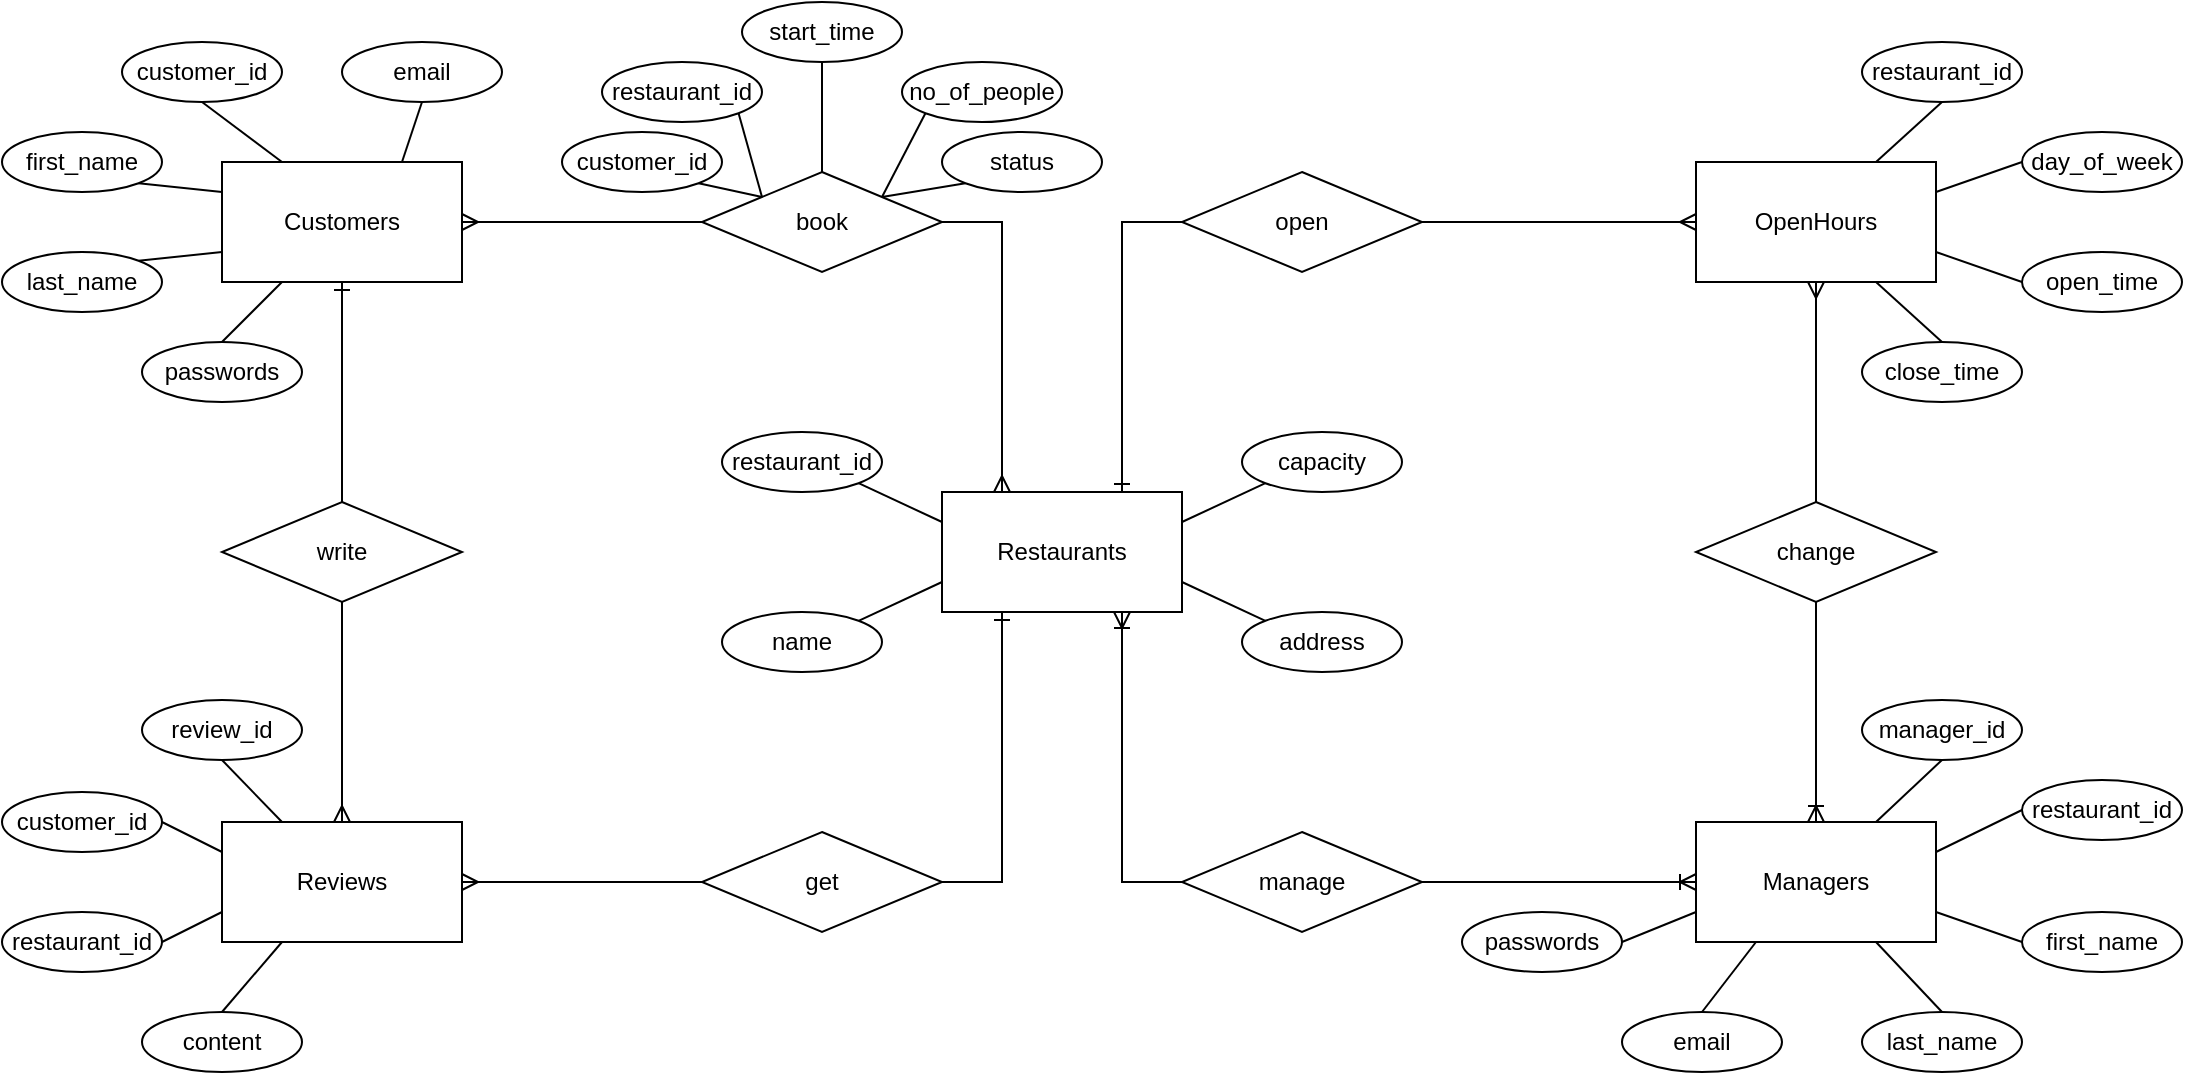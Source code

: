 <mxfile version="10.6.5" type="device"><diagram id="FtrL5B0wDcsRYfl7ZwLj" name="Page-1"><mxGraphModel dx="2225" dy="862" grid="1" gridSize="10" guides="1" tooltips="1" connect="1" arrows="1" fold="1" page="1" pageScale="1" pageWidth="827" pageHeight="1169" math="0" shadow="0"><root><mxCell id="0"/><mxCell id="1" parent="0"/><mxCell id="Y9bufr7gCjOUA4lbeY_d-71" style="edgeStyle=none;rounded=0;orthogonalLoop=1;jettySize=auto;html=1;exitX=0;exitY=0.25;exitDx=0;exitDy=0;entryX=1;entryY=1;entryDx=0;entryDy=0;startArrow=none;startFill=0;endArrow=none;endFill=0;" edge="1" parent="1" source="Y9bufr7gCjOUA4lbeY_d-1" target="Y9bufr7gCjOUA4lbeY_d-33"><mxGeometry relative="1" as="geometry"/></mxCell><mxCell id="Y9bufr7gCjOUA4lbeY_d-72" style="edgeStyle=none;rounded=0;orthogonalLoop=1;jettySize=auto;html=1;exitX=0;exitY=0.75;exitDx=0;exitDy=0;entryX=1;entryY=0;entryDx=0;entryDy=0;startArrow=none;startFill=0;endArrow=none;endFill=0;" edge="1" parent="1" source="Y9bufr7gCjOUA4lbeY_d-1" target="Y9bufr7gCjOUA4lbeY_d-34"><mxGeometry relative="1" as="geometry"/></mxCell><mxCell id="Y9bufr7gCjOUA4lbeY_d-73" style="edgeStyle=none;rounded=0;orthogonalLoop=1;jettySize=auto;html=1;exitX=1;exitY=0.25;exitDx=0;exitDy=0;entryX=0;entryY=1;entryDx=0;entryDy=0;startArrow=none;startFill=0;endArrow=none;endFill=0;" edge="1" parent="1" source="Y9bufr7gCjOUA4lbeY_d-1" target="Y9bufr7gCjOUA4lbeY_d-36"><mxGeometry relative="1" as="geometry"/></mxCell><mxCell id="Y9bufr7gCjOUA4lbeY_d-74" style="edgeStyle=none;rounded=0;orthogonalLoop=1;jettySize=auto;html=1;exitX=1;exitY=0.75;exitDx=0;exitDy=0;entryX=0;entryY=0;entryDx=0;entryDy=0;startArrow=none;startFill=0;endArrow=none;endFill=0;" edge="1" parent="1" source="Y9bufr7gCjOUA4lbeY_d-1" target="Y9bufr7gCjOUA4lbeY_d-35"><mxGeometry relative="1" as="geometry"/></mxCell><mxCell id="Y9bufr7gCjOUA4lbeY_d-1" value="Restaurants" style="rounded=0;whiteSpace=wrap;html=1;" vertex="1" parent="1"><mxGeometry x="330" y="465" width="120" height="60" as="geometry"/></mxCell><mxCell id="Y9bufr7gCjOUA4lbeY_d-12" style="edgeStyle=none;rounded=0;orthogonalLoop=1;jettySize=auto;html=1;exitX=0.5;exitY=1;exitDx=0;exitDy=0;entryX=0.5;entryY=0;entryDx=0;entryDy=0;endArrow=none;endFill=0;startArrow=ERone;startFill=0;" edge="1" parent="1" source="Y9bufr7gCjOUA4lbeY_d-2" target="Y9bufr7gCjOUA4lbeY_d-11"><mxGeometry relative="1" as="geometry"/></mxCell><mxCell id="Y9bufr7gCjOUA4lbeY_d-22" style="edgeStyle=orthogonalEdgeStyle;rounded=0;orthogonalLoop=1;jettySize=auto;html=1;exitX=1;exitY=0.5;exitDx=0;exitDy=0;entryX=0;entryY=0.5;entryDx=0;entryDy=0;startArrow=ERmany;startFill=0;endArrow=none;endFill=0;" edge="1" parent="1" source="Y9bufr7gCjOUA4lbeY_d-2" target="Y9bufr7gCjOUA4lbeY_d-5"><mxGeometry relative="1" as="geometry"/></mxCell><mxCell id="Y9bufr7gCjOUA4lbeY_d-2" value="Customers" style="rounded=0;whiteSpace=wrap;html=1;" vertex="1" parent="1"><mxGeometry x="-30" y="300" width="120" height="60" as="geometry"/></mxCell><mxCell id="Y9bufr7gCjOUA4lbeY_d-31" style="edgeStyle=orthogonalEdgeStyle;rounded=0;orthogonalLoop=1;jettySize=auto;html=1;exitX=0.5;exitY=0;exitDx=0;exitDy=0;entryX=0.5;entryY=1;entryDx=0;entryDy=0;startArrow=ERoneToMany;startFill=0;endArrow=none;endFill=0;" edge="1" parent="1" source="Y9bufr7gCjOUA4lbeY_d-3" target="Y9bufr7gCjOUA4lbeY_d-30"><mxGeometry relative="1" as="geometry"/></mxCell><mxCell id="Y9bufr7gCjOUA4lbeY_d-84" style="edgeStyle=none;rounded=0;orthogonalLoop=1;jettySize=auto;html=1;exitX=0;exitY=0.75;exitDx=0;exitDy=0;entryX=1;entryY=0.5;entryDx=0;entryDy=0;startArrow=none;startFill=0;endArrow=none;endFill=0;" edge="1" parent="1" source="Y9bufr7gCjOUA4lbeY_d-3" target="Y9bufr7gCjOUA4lbeY_d-60"><mxGeometry relative="1" as="geometry"/></mxCell><mxCell id="Y9bufr7gCjOUA4lbeY_d-85" style="edgeStyle=none;rounded=0;orthogonalLoop=1;jettySize=auto;html=1;exitX=0.25;exitY=1;exitDx=0;exitDy=0;entryX=0.5;entryY=0;entryDx=0;entryDy=0;startArrow=none;startFill=0;endArrow=none;endFill=0;" edge="1" parent="1" source="Y9bufr7gCjOUA4lbeY_d-3" target="Y9bufr7gCjOUA4lbeY_d-59"><mxGeometry relative="1" as="geometry"/></mxCell><mxCell id="Y9bufr7gCjOUA4lbeY_d-86" style="edgeStyle=none;rounded=0;orthogonalLoop=1;jettySize=auto;html=1;exitX=0.75;exitY=1;exitDx=0;exitDy=0;entryX=0.5;entryY=0;entryDx=0;entryDy=0;startArrow=none;startFill=0;endArrow=none;endFill=0;" edge="1" parent="1" source="Y9bufr7gCjOUA4lbeY_d-3" target="Y9bufr7gCjOUA4lbeY_d-58"><mxGeometry relative="1" as="geometry"/></mxCell><mxCell id="Y9bufr7gCjOUA4lbeY_d-87" style="edgeStyle=none;rounded=0;orthogonalLoop=1;jettySize=auto;html=1;exitX=1;exitY=0.75;exitDx=0;exitDy=0;entryX=0;entryY=0.5;entryDx=0;entryDy=0;startArrow=none;startFill=0;endArrow=none;endFill=0;" edge="1" parent="1" source="Y9bufr7gCjOUA4lbeY_d-3" target="Y9bufr7gCjOUA4lbeY_d-57"><mxGeometry relative="1" as="geometry"/></mxCell><mxCell id="Y9bufr7gCjOUA4lbeY_d-88" style="edgeStyle=none;rounded=0;orthogonalLoop=1;jettySize=auto;html=1;exitX=1;exitY=0.25;exitDx=0;exitDy=0;entryX=0;entryY=0.5;entryDx=0;entryDy=0;startArrow=none;startFill=0;endArrow=none;endFill=0;" edge="1" parent="1" source="Y9bufr7gCjOUA4lbeY_d-3" target="Y9bufr7gCjOUA4lbeY_d-56"><mxGeometry relative="1" as="geometry"/></mxCell><mxCell id="Y9bufr7gCjOUA4lbeY_d-89" style="edgeStyle=none;rounded=0;orthogonalLoop=1;jettySize=auto;html=1;exitX=0.75;exitY=0;exitDx=0;exitDy=0;entryX=0.5;entryY=1;entryDx=0;entryDy=0;startArrow=none;startFill=0;endArrow=none;endFill=0;" edge="1" parent="1" source="Y9bufr7gCjOUA4lbeY_d-3" target="Y9bufr7gCjOUA4lbeY_d-55"><mxGeometry relative="1" as="geometry"/></mxCell><mxCell id="Y9bufr7gCjOUA4lbeY_d-3" value="Managers" style="rounded=0;whiteSpace=wrap;html=1;" vertex="1" parent="1"><mxGeometry x="707" y="630" width="120" height="60" as="geometry"/></mxCell><mxCell id="Y9bufr7gCjOUA4lbeY_d-26" style="edgeStyle=orthogonalEdgeStyle;rounded=0;orthogonalLoop=1;jettySize=auto;html=1;exitX=1;exitY=0.5;exitDx=0;exitDy=0;entryX=0;entryY=0.5;entryDx=0;entryDy=0;startArrow=ERmany;startFill=0;endArrow=none;endFill=0;" edge="1" parent="1" source="Y9bufr7gCjOUA4lbeY_d-4" target="Y9bufr7gCjOUA4lbeY_d-8"><mxGeometry relative="1" as="geometry"/></mxCell><mxCell id="Y9bufr7gCjOUA4lbeY_d-81" style="edgeStyle=none;rounded=0;orthogonalLoop=1;jettySize=auto;html=1;exitX=0;exitY=0.25;exitDx=0;exitDy=0;entryX=1;entryY=0.5;entryDx=0;entryDy=0;startArrow=none;startFill=0;endArrow=none;endFill=0;" edge="1" parent="1" source="Y9bufr7gCjOUA4lbeY_d-4" target="Y9bufr7gCjOUA4lbeY_d-52"><mxGeometry relative="1" as="geometry"/></mxCell><mxCell id="Y9bufr7gCjOUA4lbeY_d-82" style="edgeStyle=none;rounded=0;orthogonalLoop=1;jettySize=auto;html=1;exitX=0;exitY=0.75;exitDx=0;exitDy=0;entryX=1;entryY=0.5;entryDx=0;entryDy=0;startArrow=none;startFill=0;endArrow=none;endFill=0;" edge="1" parent="1" source="Y9bufr7gCjOUA4lbeY_d-4" target="Y9bufr7gCjOUA4lbeY_d-53"><mxGeometry relative="1" as="geometry"/></mxCell><mxCell id="Y9bufr7gCjOUA4lbeY_d-83" style="edgeStyle=none;rounded=0;orthogonalLoop=1;jettySize=auto;html=1;exitX=0.25;exitY=1;exitDx=0;exitDy=0;entryX=0.5;entryY=0;entryDx=0;entryDy=0;startArrow=none;startFill=0;endArrow=none;endFill=0;" edge="1" parent="1" source="Y9bufr7gCjOUA4lbeY_d-4" target="Y9bufr7gCjOUA4lbeY_d-54"><mxGeometry relative="1" as="geometry"/></mxCell><mxCell id="Y9bufr7gCjOUA4lbeY_d-4" value="Reviews" style="rounded=0;whiteSpace=wrap;html=1;" vertex="1" parent="1"><mxGeometry x="-30" y="630" width="120" height="60" as="geometry"/></mxCell><mxCell id="Y9bufr7gCjOUA4lbeY_d-23" style="edgeStyle=orthogonalEdgeStyle;rounded=0;orthogonalLoop=1;jettySize=auto;html=1;exitX=1;exitY=0.5;exitDx=0;exitDy=0;entryX=0.25;entryY=0;entryDx=0;entryDy=0;startArrow=none;startFill=0;endArrow=ERmany;endFill=0;" edge="1" parent="1" source="Y9bufr7gCjOUA4lbeY_d-5" target="Y9bufr7gCjOUA4lbeY_d-1"><mxGeometry relative="1" as="geometry"/></mxCell><mxCell id="Y9bufr7gCjOUA4lbeY_d-66" style="edgeStyle=none;rounded=0;orthogonalLoop=1;jettySize=auto;html=1;exitX=0;exitY=0;exitDx=0;exitDy=0;entryX=1;entryY=1;entryDx=0;entryDy=0;startArrow=none;startFill=0;endArrow=none;endFill=0;" edge="1" parent="1" source="Y9bufr7gCjOUA4lbeY_d-5" target="Y9bufr7gCjOUA4lbeY_d-46"><mxGeometry relative="1" as="geometry"/></mxCell><mxCell id="Y9bufr7gCjOUA4lbeY_d-5" value="book" style="rhombus;whiteSpace=wrap;html=1;" vertex="1" parent="1"><mxGeometry x="210" y="305" width="120" height="50" as="geometry"/></mxCell><mxCell id="Y9bufr7gCjOUA4lbeY_d-27" style="edgeStyle=orthogonalEdgeStyle;rounded=0;orthogonalLoop=1;jettySize=auto;html=1;exitX=1;exitY=0.5;exitDx=0;exitDy=0;entryX=0.25;entryY=1;entryDx=0;entryDy=0;startArrow=none;startFill=0;endArrow=ERone;endFill=0;" edge="1" parent="1" source="Y9bufr7gCjOUA4lbeY_d-8" target="Y9bufr7gCjOUA4lbeY_d-1"><mxGeometry relative="1" as="geometry"/></mxCell><mxCell id="Y9bufr7gCjOUA4lbeY_d-8" value="get" style="rhombus;whiteSpace=wrap;html=1;" vertex="1" parent="1"><mxGeometry x="210" y="635" width="120" height="50" as="geometry"/></mxCell><mxCell id="Y9bufr7gCjOUA4lbeY_d-13" style="edgeStyle=none;rounded=0;orthogonalLoop=1;jettySize=auto;html=1;exitX=0.5;exitY=1;exitDx=0;exitDy=0;entryX=0.5;entryY=0;entryDx=0;entryDy=0;endArrow=ERmany;endFill=0;" edge="1" parent="1" source="Y9bufr7gCjOUA4lbeY_d-11" target="Y9bufr7gCjOUA4lbeY_d-4"><mxGeometry relative="1" as="geometry"/></mxCell><mxCell id="Y9bufr7gCjOUA4lbeY_d-11" value="write" style="rhombus;whiteSpace=wrap;html=1;" vertex="1" parent="1"><mxGeometry x="-30" y="470" width="120" height="50" as="geometry"/></mxCell><mxCell id="Y9bufr7gCjOUA4lbeY_d-28" style="edgeStyle=orthogonalEdgeStyle;rounded=0;orthogonalLoop=1;jettySize=auto;html=1;exitX=0;exitY=0.5;exitDx=0;exitDy=0;entryX=0.75;entryY=1;entryDx=0;entryDy=0;startArrow=none;startFill=0;endArrow=ERoneToMany;endFill=0;" edge="1" parent="1" source="Y9bufr7gCjOUA4lbeY_d-14" target="Y9bufr7gCjOUA4lbeY_d-1"><mxGeometry relative="1" as="geometry"/></mxCell><mxCell id="Y9bufr7gCjOUA4lbeY_d-29" style="edgeStyle=orthogonalEdgeStyle;rounded=0;orthogonalLoop=1;jettySize=auto;html=1;exitX=1;exitY=0.5;exitDx=0;exitDy=0;entryX=0;entryY=0.5;entryDx=0;entryDy=0;startArrow=none;startFill=0;endArrow=ERoneToMany;endFill=0;" edge="1" parent="1" source="Y9bufr7gCjOUA4lbeY_d-14" target="Y9bufr7gCjOUA4lbeY_d-3"><mxGeometry relative="1" as="geometry"/></mxCell><mxCell id="Y9bufr7gCjOUA4lbeY_d-14" value="manage" style="rhombus;whiteSpace=wrap;html=1;" vertex="1" parent="1"><mxGeometry x="450" y="635" width="120" height="50" as="geometry"/></mxCell><mxCell id="Y9bufr7gCjOUA4lbeY_d-75" style="edgeStyle=none;rounded=0;orthogonalLoop=1;jettySize=auto;html=1;exitX=0.75;exitY=0;exitDx=0;exitDy=0;entryX=0.5;entryY=1;entryDx=0;entryDy=0;startArrow=none;startFill=0;endArrow=none;endFill=0;" edge="1" parent="1" source="Y9bufr7gCjOUA4lbeY_d-17" target="Y9bufr7gCjOUA4lbeY_d-38"><mxGeometry relative="1" as="geometry"/></mxCell><mxCell id="Y9bufr7gCjOUA4lbeY_d-76" style="edgeStyle=none;rounded=0;orthogonalLoop=1;jettySize=auto;html=1;exitX=1;exitY=0.25;exitDx=0;exitDy=0;entryX=0;entryY=0.5;entryDx=0;entryDy=0;startArrow=none;startFill=0;endArrow=none;endFill=0;" edge="1" parent="1" source="Y9bufr7gCjOUA4lbeY_d-17" target="Y9bufr7gCjOUA4lbeY_d-37"><mxGeometry relative="1" as="geometry"/></mxCell><mxCell id="Y9bufr7gCjOUA4lbeY_d-77" style="edgeStyle=none;rounded=0;orthogonalLoop=1;jettySize=auto;html=1;exitX=1;exitY=0.75;exitDx=0;exitDy=0;entryX=0;entryY=0.5;entryDx=0;entryDy=0;startArrow=none;startFill=0;endArrow=none;endFill=0;" edge="1" parent="1" source="Y9bufr7gCjOUA4lbeY_d-17" target="Y9bufr7gCjOUA4lbeY_d-39"><mxGeometry relative="1" as="geometry"/></mxCell><mxCell id="Y9bufr7gCjOUA4lbeY_d-78" style="edgeStyle=none;rounded=0;orthogonalLoop=1;jettySize=auto;html=1;exitX=0.75;exitY=1;exitDx=0;exitDy=0;entryX=0.5;entryY=0;entryDx=0;entryDy=0;startArrow=none;startFill=0;endArrow=none;endFill=0;" edge="1" parent="1" source="Y9bufr7gCjOUA4lbeY_d-17" target="Y9bufr7gCjOUA4lbeY_d-40"><mxGeometry relative="1" as="geometry"/></mxCell><mxCell id="Y9bufr7gCjOUA4lbeY_d-17" value="OpenHours" style="rounded=0;whiteSpace=wrap;html=1;" vertex="1" parent="1"><mxGeometry x="707" y="300" width="120" height="60" as="geometry"/></mxCell><mxCell id="Y9bufr7gCjOUA4lbeY_d-24" style="edgeStyle=orthogonalEdgeStyle;rounded=0;orthogonalLoop=1;jettySize=auto;html=1;exitX=0;exitY=0.5;exitDx=0;exitDy=0;entryX=0.75;entryY=0;entryDx=0;entryDy=0;startArrow=none;startFill=0;endArrow=ERone;endFill=0;" edge="1" parent="1" source="Y9bufr7gCjOUA4lbeY_d-19" target="Y9bufr7gCjOUA4lbeY_d-1"><mxGeometry relative="1" as="geometry"/></mxCell><mxCell id="Y9bufr7gCjOUA4lbeY_d-25" style="edgeStyle=orthogonalEdgeStyle;rounded=0;orthogonalLoop=1;jettySize=auto;html=1;exitX=1;exitY=0.5;exitDx=0;exitDy=0;entryX=0;entryY=0.5;entryDx=0;entryDy=0;startArrow=none;startFill=0;endArrow=ERmany;endFill=0;" edge="1" parent="1" source="Y9bufr7gCjOUA4lbeY_d-19" target="Y9bufr7gCjOUA4lbeY_d-17"><mxGeometry relative="1" as="geometry"/></mxCell><mxCell id="Y9bufr7gCjOUA4lbeY_d-19" value="open" style="rhombus;whiteSpace=wrap;html=1;" vertex="1" parent="1"><mxGeometry x="450" y="305" width="120" height="50" as="geometry"/></mxCell><mxCell id="Y9bufr7gCjOUA4lbeY_d-32" style="edgeStyle=orthogonalEdgeStyle;rounded=0;orthogonalLoop=1;jettySize=auto;html=1;exitX=0.5;exitY=0;exitDx=0;exitDy=0;entryX=0.5;entryY=1;entryDx=0;entryDy=0;startArrow=none;startFill=0;endArrow=ERmany;endFill=0;" edge="1" parent="1" source="Y9bufr7gCjOUA4lbeY_d-30" target="Y9bufr7gCjOUA4lbeY_d-17"><mxGeometry relative="1" as="geometry"/></mxCell><mxCell id="Y9bufr7gCjOUA4lbeY_d-30" value="change" style="rhombus;whiteSpace=wrap;html=1;" vertex="1" parent="1"><mxGeometry x="707" y="470" width="120" height="50" as="geometry"/></mxCell><mxCell id="Y9bufr7gCjOUA4lbeY_d-33" value="restaurant_id" style="ellipse;whiteSpace=wrap;html=1;" vertex="1" parent="1"><mxGeometry x="220" y="435" width="80" height="30" as="geometry"/></mxCell><mxCell id="Y9bufr7gCjOUA4lbeY_d-34" value="name" style="ellipse;whiteSpace=wrap;html=1;" vertex="1" parent="1"><mxGeometry x="220" y="525" width="80" height="30" as="geometry"/></mxCell><mxCell id="Y9bufr7gCjOUA4lbeY_d-35" value="address" style="ellipse;whiteSpace=wrap;html=1;" vertex="1" parent="1"><mxGeometry x="480" y="525" width="80" height="30" as="geometry"/></mxCell><mxCell id="Y9bufr7gCjOUA4lbeY_d-36" value="capacity" style="ellipse;whiteSpace=wrap;html=1;" vertex="1" parent="1"><mxGeometry x="480" y="435" width="80" height="30" as="geometry"/></mxCell><mxCell id="Y9bufr7gCjOUA4lbeY_d-37" value="day_of_week" style="ellipse;whiteSpace=wrap;html=1;" vertex="1" parent="1"><mxGeometry x="870" y="285" width="80" height="30" as="geometry"/></mxCell><mxCell id="Y9bufr7gCjOUA4lbeY_d-38" value="restaurant_id" style="ellipse;whiteSpace=wrap;html=1;" vertex="1" parent="1"><mxGeometry x="790" y="240" width="80" height="30" as="geometry"/></mxCell><mxCell id="Y9bufr7gCjOUA4lbeY_d-39" value="open_time" style="ellipse;whiteSpace=wrap;html=1;" vertex="1" parent="1"><mxGeometry x="870" y="345" width="80" height="30" as="geometry"/></mxCell><mxCell id="Y9bufr7gCjOUA4lbeY_d-40" value="close_time" style="ellipse;whiteSpace=wrap;html=1;" vertex="1" parent="1"><mxGeometry x="790" y="390" width="80" height="30" as="geometry"/></mxCell><mxCell id="Y9bufr7gCjOUA4lbeY_d-62" style="edgeStyle=none;rounded=0;orthogonalLoop=1;jettySize=auto;html=1;exitX=0.5;exitY=1;exitDx=0;exitDy=0;entryX=0.25;entryY=0;entryDx=0;entryDy=0;startArrow=none;startFill=0;endArrow=none;endFill=0;" edge="1" parent="1" source="Y9bufr7gCjOUA4lbeY_d-41" target="Y9bufr7gCjOUA4lbeY_d-2"><mxGeometry relative="1" as="geometry"/></mxCell><mxCell id="Y9bufr7gCjOUA4lbeY_d-41" value="customer_id" style="ellipse;whiteSpace=wrap;html=1;" vertex="1" parent="1"><mxGeometry x="-80" y="240" width="80" height="30" as="geometry"/></mxCell><mxCell id="Y9bufr7gCjOUA4lbeY_d-63" style="edgeStyle=none;rounded=0;orthogonalLoop=1;jettySize=auto;html=1;exitX=1;exitY=1;exitDx=0;exitDy=0;entryX=0;entryY=0.25;entryDx=0;entryDy=0;startArrow=none;startFill=0;endArrow=none;endFill=0;" edge="1" parent="1" source="Y9bufr7gCjOUA4lbeY_d-42" target="Y9bufr7gCjOUA4lbeY_d-2"><mxGeometry relative="1" as="geometry"/></mxCell><mxCell id="Y9bufr7gCjOUA4lbeY_d-42" value="first_name" style="ellipse;whiteSpace=wrap;html=1;" vertex="1" parent="1"><mxGeometry x="-140" y="285" width="80" height="30" as="geometry"/></mxCell><mxCell id="Y9bufr7gCjOUA4lbeY_d-64" style="edgeStyle=none;rounded=0;orthogonalLoop=1;jettySize=auto;html=1;exitX=1;exitY=0;exitDx=0;exitDy=0;entryX=0;entryY=0.75;entryDx=0;entryDy=0;startArrow=none;startFill=0;endArrow=none;endFill=0;" edge="1" parent="1" source="Y9bufr7gCjOUA4lbeY_d-43" target="Y9bufr7gCjOUA4lbeY_d-2"><mxGeometry relative="1" as="geometry"/></mxCell><mxCell id="Y9bufr7gCjOUA4lbeY_d-43" value="last_name" style="ellipse;whiteSpace=wrap;html=1;" vertex="1" parent="1"><mxGeometry x="-140" y="345" width="80" height="30" as="geometry"/></mxCell><mxCell id="Y9bufr7gCjOUA4lbeY_d-61" style="rounded=0;orthogonalLoop=1;jettySize=auto;html=1;exitX=0.5;exitY=1;exitDx=0;exitDy=0;entryX=0.75;entryY=0;entryDx=0;entryDy=0;startArrow=none;startFill=0;endArrow=none;endFill=0;" edge="1" parent="1" source="Y9bufr7gCjOUA4lbeY_d-44" target="Y9bufr7gCjOUA4lbeY_d-2"><mxGeometry relative="1" as="geometry"/></mxCell><mxCell id="Y9bufr7gCjOUA4lbeY_d-44" value="email" style="ellipse;whiteSpace=wrap;html=1;" vertex="1" parent="1"><mxGeometry x="30" y="240" width="80" height="30" as="geometry"/></mxCell><mxCell id="Y9bufr7gCjOUA4lbeY_d-65" style="edgeStyle=none;rounded=0;orthogonalLoop=1;jettySize=auto;html=1;exitX=0.5;exitY=0;exitDx=0;exitDy=0;entryX=0.25;entryY=1;entryDx=0;entryDy=0;startArrow=none;startFill=0;endArrow=none;endFill=0;" edge="1" parent="1" source="Y9bufr7gCjOUA4lbeY_d-45" target="Y9bufr7gCjOUA4lbeY_d-2"><mxGeometry relative="1" as="geometry"/></mxCell><mxCell id="Y9bufr7gCjOUA4lbeY_d-45" value="passwords" style="ellipse;whiteSpace=wrap;html=1;" vertex="1" parent="1"><mxGeometry x="-70" y="390" width="80" height="30" as="geometry"/></mxCell><mxCell id="Y9bufr7gCjOUA4lbeY_d-46" value="customer_id" style="ellipse;whiteSpace=wrap;html=1;" vertex="1" parent="1"><mxGeometry x="140" y="285" width="80" height="30" as="geometry"/></mxCell><mxCell id="Y9bufr7gCjOUA4lbeY_d-79" style="edgeStyle=none;rounded=0;orthogonalLoop=1;jettySize=auto;html=1;exitX=1;exitY=1;exitDx=0;exitDy=0;entryX=0;entryY=0;entryDx=0;entryDy=0;startArrow=none;startFill=0;endArrow=none;endFill=0;" edge="1" parent="1" source="Y9bufr7gCjOUA4lbeY_d-47" target="Y9bufr7gCjOUA4lbeY_d-5"><mxGeometry relative="1" as="geometry"/></mxCell><mxCell id="Y9bufr7gCjOUA4lbeY_d-47" value="restaurant_id" style="ellipse;whiteSpace=wrap;html=1;" vertex="1" parent="1"><mxGeometry x="160" y="250" width="80" height="30" as="geometry"/></mxCell><mxCell id="Y9bufr7gCjOUA4lbeY_d-68" style="edgeStyle=none;rounded=0;orthogonalLoop=1;jettySize=auto;html=1;exitX=0.5;exitY=1;exitDx=0;exitDy=0;entryX=0.5;entryY=0;entryDx=0;entryDy=0;startArrow=none;startFill=0;endArrow=none;endFill=0;" edge="1" parent="1" source="Y9bufr7gCjOUA4lbeY_d-48" target="Y9bufr7gCjOUA4lbeY_d-5"><mxGeometry relative="1" as="geometry"/></mxCell><mxCell id="Y9bufr7gCjOUA4lbeY_d-48" value="start_time" style="ellipse;whiteSpace=wrap;html=1;" vertex="1" parent="1"><mxGeometry x="230" y="220" width="80" height="30" as="geometry"/></mxCell><mxCell id="Y9bufr7gCjOUA4lbeY_d-69" style="edgeStyle=none;rounded=0;orthogonalLoop=1;jettySize=auto;html=1;exitX=0;exitY=1;exitDx=0;exitDy=0;entryX=1;entryY=0;entryDx=0;entryDy=0;startArrow=none;startFill=0;endArrow=none;endFill=0;" edge="1" parent="1" source="Y9bufr7gCjOUA4lbeY_d-49" target="Y9bufr7gCjOUA4lbeY_d-5"><mxGeometry relative="1" as="geometry"/></mxCell><mxCell id="Y9bufr7gCjOUA4lbeY_d-49" value="no_of_people" style="ellipse;whiteSpace=wrap;html=1;" vertex="1" parent="1"><mxGeometry x="310" y="250" width="80" height="30" as="geometry"/></mxCell><mxCell id="Y9bufr7gCjOUA4lbeY_d-70" style="edgeStyle=none;rounded=0;orthogonalLoop=1;jettySize=auto;html=1;exitX=0;exitY=1;exitDx=0;exitDy=0;entryX=1;entryY=0;entryDx=0;entryDy=0;startArrow=none;startFill=0;endArrow=none;endFill=0;" edge="1" parent="1" source="Y9bufr7gCjOUA4lbeY_d-50" target="Y9bufr7gCjOUA4lbeY_d-5"><mxGeometry relative="1" as="geometry"/></mxCell><mxCell id="Y9bufr7gCjOUA4lbeY_d-50" value="status" style="ellipse;whiteSpace=wrap;html=1;" vertex="1" parent="1"><mxGeometry x="330" y="285" width="80" height="30" as="geometry"/></mxCell><mxCell id="Y9bufr7gCjOUA4lbeY_d-80" style="edgeStyle=none;rounded=0;orthogonalLoop=1;jettySize=auto;html=1;exitX=0.5;exitY=1;exitDx=0;exitDy=0;entryX=0.25;entryY=0;entryDx=0;entryDy=0;startArrow=none;startFill=0;endArrow=none;endFill=0;" edge="1" parent="1" source="Y9bufr7gCjOUA4lbeY_d-51" target="Y9bufr7gCjOUA4lbeY_d-4"><mxGeometry relative="1" as="geometry"/></mxCell><mxCell id="Y9bufr7gCjOUA4lbeY_d-51" value="review_id" style="ellipse;whiteSpace=wrap;html=1;" vertex="1" parent="1"><mxGeometry x="-70" y="569" width="80" height="30" as="geometry"/></mxCell><mxCell id="Y9bufr7gCjOUA4lbeY_d-52" value="customer_id" style="ellipse;whiteSpace=wrap;html=1;" vertex="1" parent="1"><mxGeometry x="-140" y="615" width="80" height="30" as="geometry"/></mxCell><mxCell id="Y9bufr7gCjOUA4lbeY_d-53" value="restaurant_id" style="ellipse;whiteSpace=wrap;html=1;" vertex="1" parent="1"><mxGeometry x="-140" y="675" width="80" height="30" as="geometry"/></mxCell><mxCell id="Y9bufr7gCjOUA4lbeY_d-54" value="content" style="ellipse;whiteSpace=wrap;html=1;" vertex="1" parent="1"><mxGeometry x="-70" y="725" width="80" height="30" as="geometry"/></mxCell><mxCell id="Y9bufr7gCjOUA4lbeY_d-55" value="manager_id" style="ellipse;whiteSpace=wrap;html=1;" vertex="1" parent="1"><mxGeometry x="790" y="569" width="80" height="30" as="geometry"/></mxCell><mxCell id="Y9bufr7gCjOUA4lbeY_d-56" value="restaurant_id" style="ellipse;whiteSpace=wrap;html=1;" vertex="1" parent="1"><mxGeometry x="870" y="609" width="80" height="30" as="geometry"/></mxCell><mxCell id="Y9bufr7gCjOUA4lbeY_d-57" value="first_name" style="ellipse;whiteSpace=wrap;html=1;" vertex="1" parent="1"><mxGeometry x="870" y="675" width="80" height="30" as="geometry"/></mxCell><mxCell id="Y9bufr7gCjOUA4lbeY_d-58" value="last_name" style="ellipse;whiteSpace=wrap;html=1;" vertex="1" parent="1"><mxGeometry x="790" y="725" width="80" height="30" as="geometry"/></mxCell><mxCell id="Y9bufr7gCjOUA4lbeY_d-59" value="email" style="ellipse;whiteSpace=wrap;html=1;" vertex="1" parent="1"><mxGeometry x="670" y="725" width="80" height="30" as="geometry"/></mxCell><mxCell id="Y9bufr7gCjOUA4lbeY_d-60" value="passwords" style="ellipse;whiteSpace=wrap;html=1;" vertex="1" parent="1"><mxGeometry x="590" y="675" width="80" height="30" as="geometry"/></mxCell></root></mxGraphModel></diagram></mxfile>